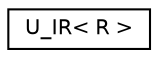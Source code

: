 digraph "Graphical Class Hierarchy"
{
  edge [fontname="Helvetica",fontsize="10",labelfontname="Helvetica",labelfontsize="10"];
  node [fontname="Helvetica",fontsize="10",shape=record];
  rankdir="LR";
  Node1 [label="U_IR\< R \>",height=0.2,width=0.4,color="black", fillcolor="white", style="filled",URL="$structU__IR.html",tooltip="The struct which represents a union of intervals. "];
}
